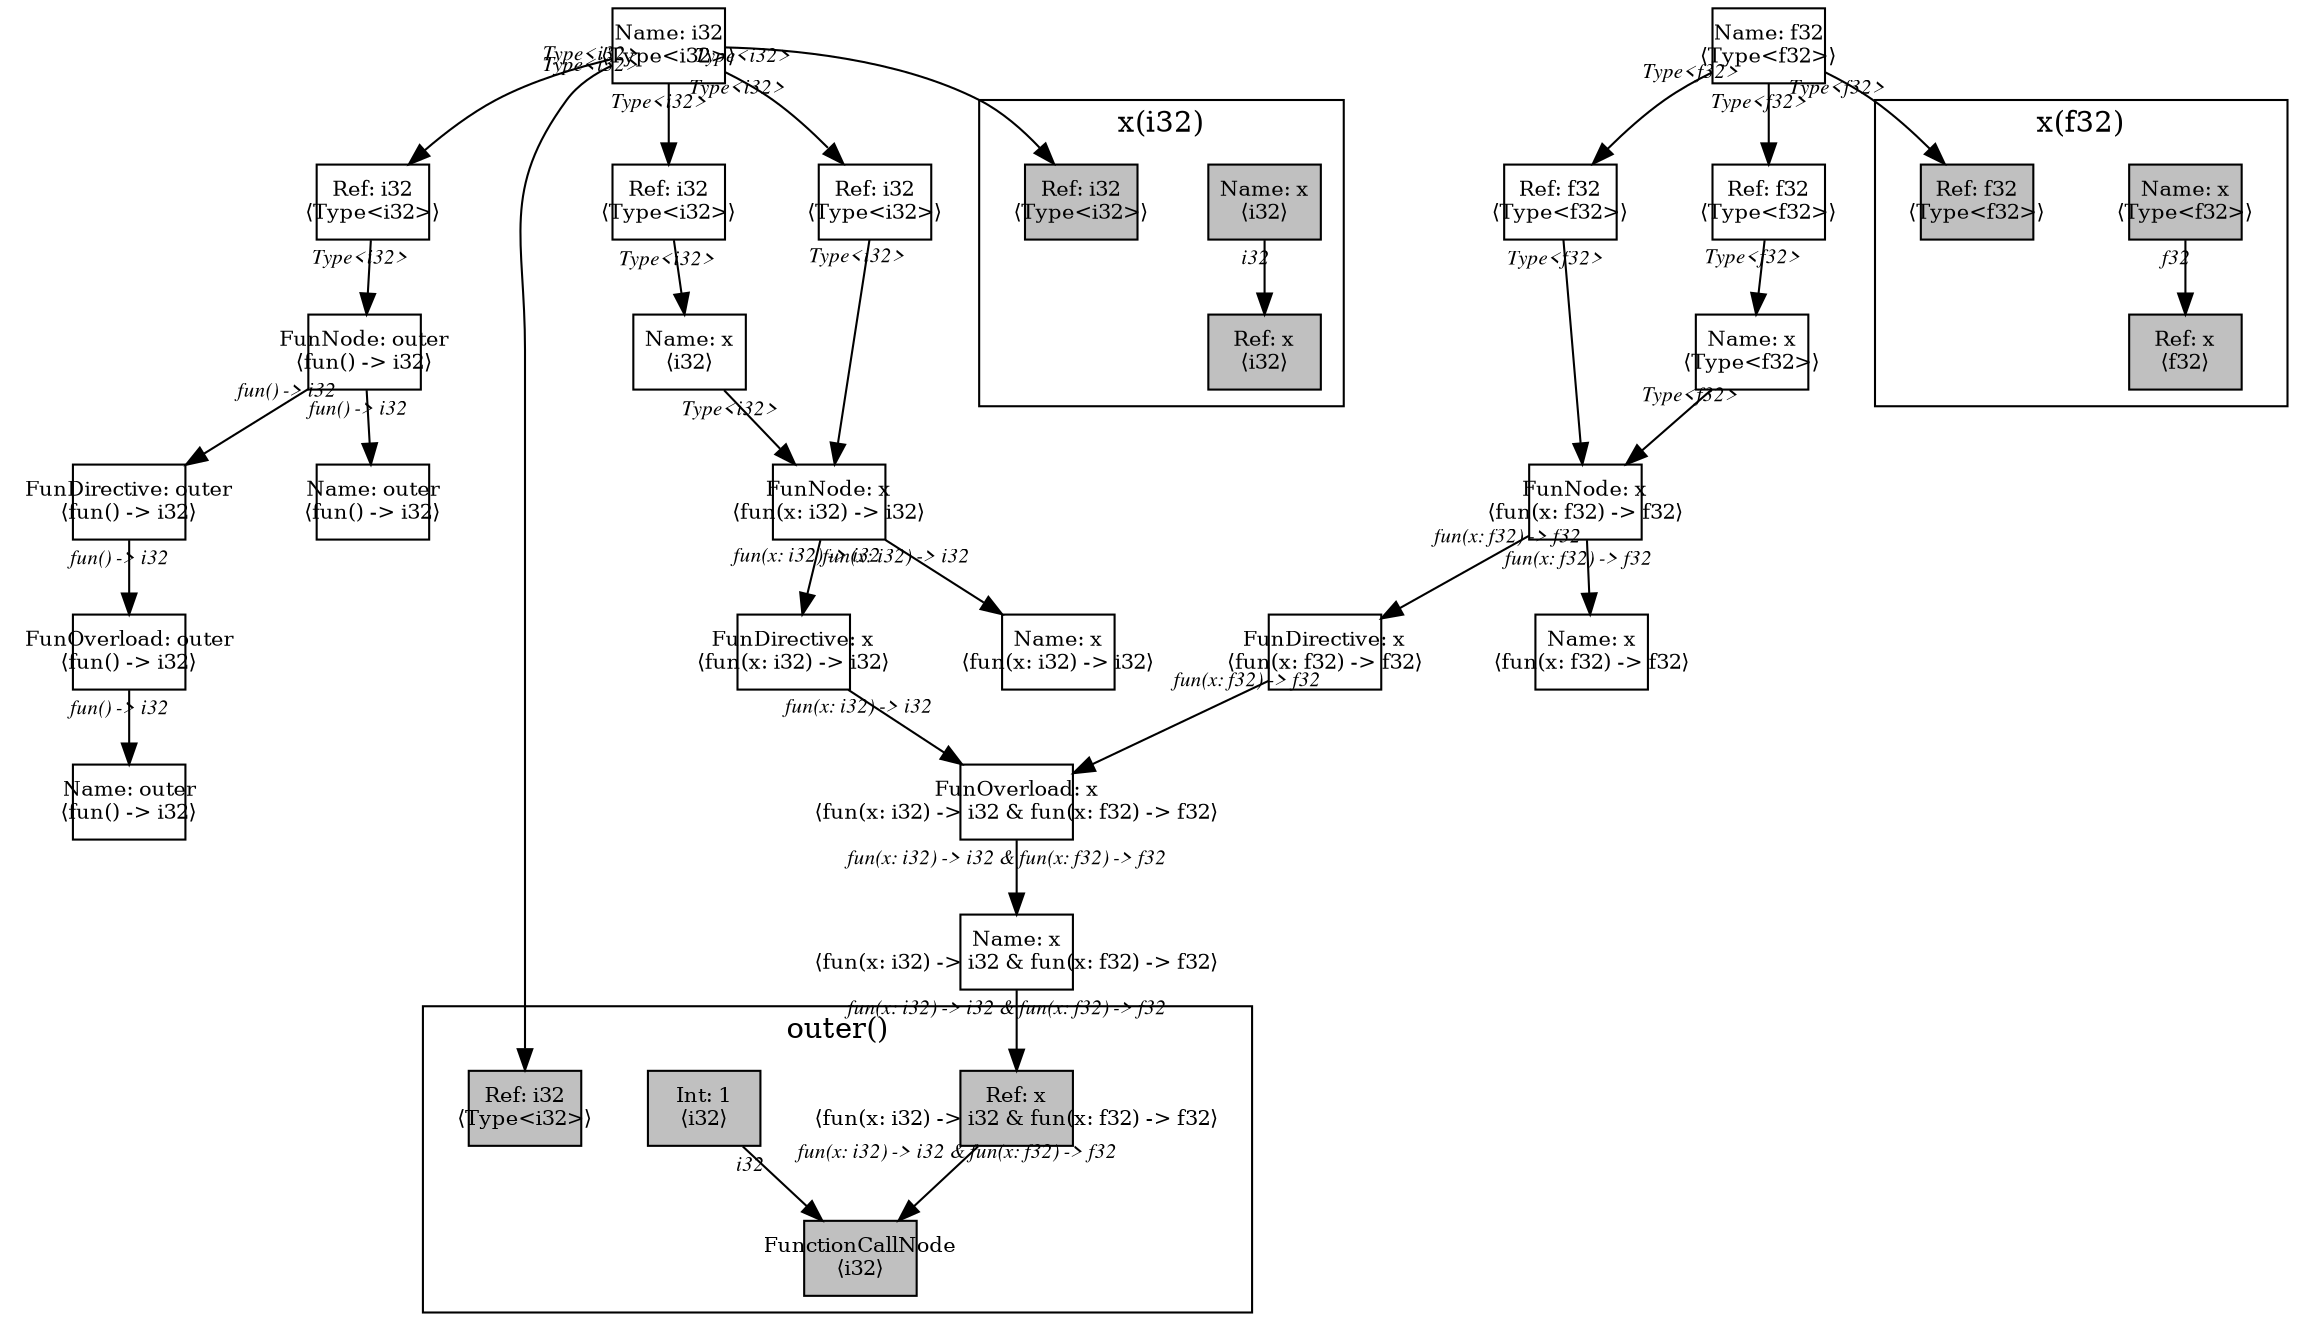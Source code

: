 digraph Document {
  node [shape=box,fixedsize=shape fontsize=10]
  1 [label="Name: i32\n⟨Type<i32>⟩", fillcolor=grey];
  2 [label="Name: f32\n⟨Type<f32>⟩", fillcolor=grey];
  3 [label="FunOverload: x\n⟨fun(x: i32) -> i32 & fun(x: f32) -> f32⟩", fillcolor=grey];
  4 [label="FunDirective: x\n⟨fun(x: i32) -> i32⟩", fillcolor=grey];
  5 [label="FunNode: x\n⟨fun(x: i32) -> i32⟩", fillcolor=grey];
  6 [label="Ref: i32\n⟨Type<i32>⟩", fillcolor=grey];
  7 [label="Name: x\n⟨i32⟩", fillcolor=grey];
  8 [label="Ref: i32\n⟨Type<i32>⟩", fillcolor=grey];
  9 [label="Name: x\n⟨fun(x: i32) -> i32⟩", fillcolor=grey];
  10 [label="FunDirective: x\n⟨fun(x: f32) -> f32⟩", fillcolor=grey];
  11 [label="FunNode: x\n⟨fun(x: f32) -> f32⟩", fillcolor=grey];
  12 [label="Ref: f32\n⟨Type<f32>⟩", fillcolor=grey];
  13 [label="Name: x\n⟨Type<f32>⟩", fillcolor=grey];
  14 [label="Ref: f32\n⟨Type<f32>⟩", fillcolor=grey];
  15 [label="Name: x\n⟨fun(x: f32) -> f32⟩", fillcolor=grey];
  16 [label="Name: x\n⟨fun(x: i32) -> i32 & fun(x: f32) -> f32⟩", fillcolor=grey];
  17 [label="FunOverload: outer\n⟨fun() -> i32⟩", fillcolor=grey];
  18 [label="FunDirective: outer\n⟨fun() -> i32⟩", fillcolor=grey];
  19 [label="FunNode: outer\n⟨fun() -> i32⟩", fillcolor=grey];
  20 [label="Ref: i32\n⟨Type<i32>⟩", fillcolor=grey];
  21 [label="Name: outer\n⟨fun() -> i32⟩", fillcolor=grey];
  22 [label="Name: outer\n⟨fun() -> i32⟩", fillcolor=grey];
  subgraph cluster0 {
    node [style=filled, fillcolor=grey];
    23 [label="Name: x\n⟨i32⟩", fillcolor=grey];
    24 [label="Ref: x\n⟨i32⟩", fillcolor=grey];
    25 [label="Ref: i32\n⟨Type<i32>⟩", fillcolor=grey];
    23 -> 24[taillabel="i32" labeldistance="1" fontname="times  italic" fontsize = 10 color="black" ];
  label = "x(i32)";
}
  subgraph cluster1 {
    node [style=filled, fillcolor=grey];
    26 [label="FunctionCallNode\n⟨i32⟩", fillcolor=grey];
    27 [label="Ref: x\n⟨fun(x: i32) -> i32 & fun(x: f32) -> f32⟩", fillcolor=grey];
    28 [label="Int: 1\n⟨i32⟩", fillcolor=grey];
    29 [label="Ref: i32\n⟨Type<i32>⟩", fillcolor=grey];
    27 -> 26[taillabel="fun(x: i32) -> i32 & fun(x: f32) -> f32" labeldistance="1" fontname="times  italic" fontsize = 10 color="black" ];
    28 -> 26[taillabel="i32" labeldistance="1" fontname="times  italic" fontsize = 10 color="black" ];
  label = "outer()";
}
  subgraph cluster2 {
    node [style=filled, fillcolor=grey];
    30 [label="Name: x\n⟨Type<f32>⟩", fillcolor=grey];
    31 [label="Ref: x\n⟨f32⟩", fillcolor=grey];
    32 [label="Ref: f32\n⟨Type<f32>⟩", fillcolor=grey];
    30 -> 31[taillabel="f32" labeldistance="1" fontname="times  italic" fontsize = 10 color="black" ];
  label = "x(f32)";
}
  1 -> 6[taillabel="Type<i32>" labeldistance="1" fontname="times  italic" fontsize = 10 color="black" ];
  1 -> 8[taillabel="Type<i32>" labeldistance="1" fontname="times  italic" fontsize = 10 color="black" ];
  1 -> 20[taillabel="Type<i32>" labeldistance="1" fontname="times  italic" fontsize = 10 color="black" ];
  1 -> 25[taillabel="Type<i32>" labeldistance="1" fontname="times  italic" fontsize = 10 color="black" ];
  1 -> 29[taillabel="Type<i32>" labeldistance="1" fontname="times  italic" fontsize = 10 color="black" ];
  2 -> 12[taillabel="Type<f32>" labeldistance="1" fontname="times  italic" fontsize = 10 color="black" ];
  2 -> 14[taillabel="Type<f32>" labeldistance="1" fontname="times  italic" fontsize = 10 color="black" ];
  2 -> 32[taillabel="Type<f32>" labeldistance="1" fontname="times  italic" fontsize = 10 color="black" ];
  3 -> 16[taillabel="fun(x: i32) -> i32 & fun(x: f32) -> f32" labeldistance="1" fontname="times  italic" fontsize = 10 color="black" ];
  4 -> 3[taillabel="fun(x: i32) -> i32" labeldistance="1" fontname="times  italic" fontsize = 10 color="black" ];
  5 -> 9[taillabel="fun(x: i32) -> i32" labeldistance="1" fontname="times  italic" fontsize = 10 color="black" ];
  5 -> 4[taillabel="fun(x: i32) -> i32" labeldistance="1" fontname="times  italic" fontsize = 10 color="black" ];
  6 -> 7[taillabel="Type<i32>" labeldistance="1" fontname="times  italic" fontsize = 10 color="black" ];
  7 -> 5[taillabel="Type<i32>" labeldistance="1" fontname="times  italic" fontsize = 10 color="black" ];
  8 -> 5[taillabel="Type<i32>" labeldistance="1" fontname="times  italic" fontsize = 10 color="black" ];
  10 -> 3[taillabel="fun(x: f32) -> f32" labeldistance="1" fontname="times  italic" fontsize = 10 color="black" ];
  11 -> 15[taillabel="fun(x: f32) -> f32" labeldistance="1" fontname="times  italic" fontsize = 10 color="black" ];
  11 -> 10[taillabel="fun(x: f32) -> f32" labeldistance="1" fontname="times  italic" fontsize = 10 color="black" ];
  12 -> 13[taillabel="Type<f32>" labeldistance="1" fontname="times  italic" fontsize = 10 color="black" ];
  13 -> 11[taillabel="Type<f32>" labeldistance="1" fontname="times  italic" fontsize = 10 color="black" ];
  14 -> 11[taillabel="Type<f32>" labeldistance="1" fontname="times  italic" fontsize = 10 color="black" ];
  16 -> 27[taillabel="fun(x: i32) -> i32 & fun(x: f32) -> f32" labeldistance="1" fontname="times  italic" fontsize = 10 color="black" ];
  17 -> 22[taillabel="fun() -> i32" labeldistance="1" fontname="times  italic" fontsize = 10 color="black" ];
  18 -> 17[taillabel="fun() -> i32" labeldistance="1" fontname="times  italic" fontsize = 10 color="black" ];
  19 -> 21[taillabel="fun() -> i32" labeldistance="1" fontname="times  italic" fontsize = 10 color="black" ];
  19 -> 18[taillabel="fun() -> i32" labeldistance="1" fontname="times  italic" fontsize = 10 color="black" ];
  20 -> 19[taillabel="Type<i32>" labeldistance="1" fontname="times  italic" fontsize = 10 color="black" ];
  label="";
}
